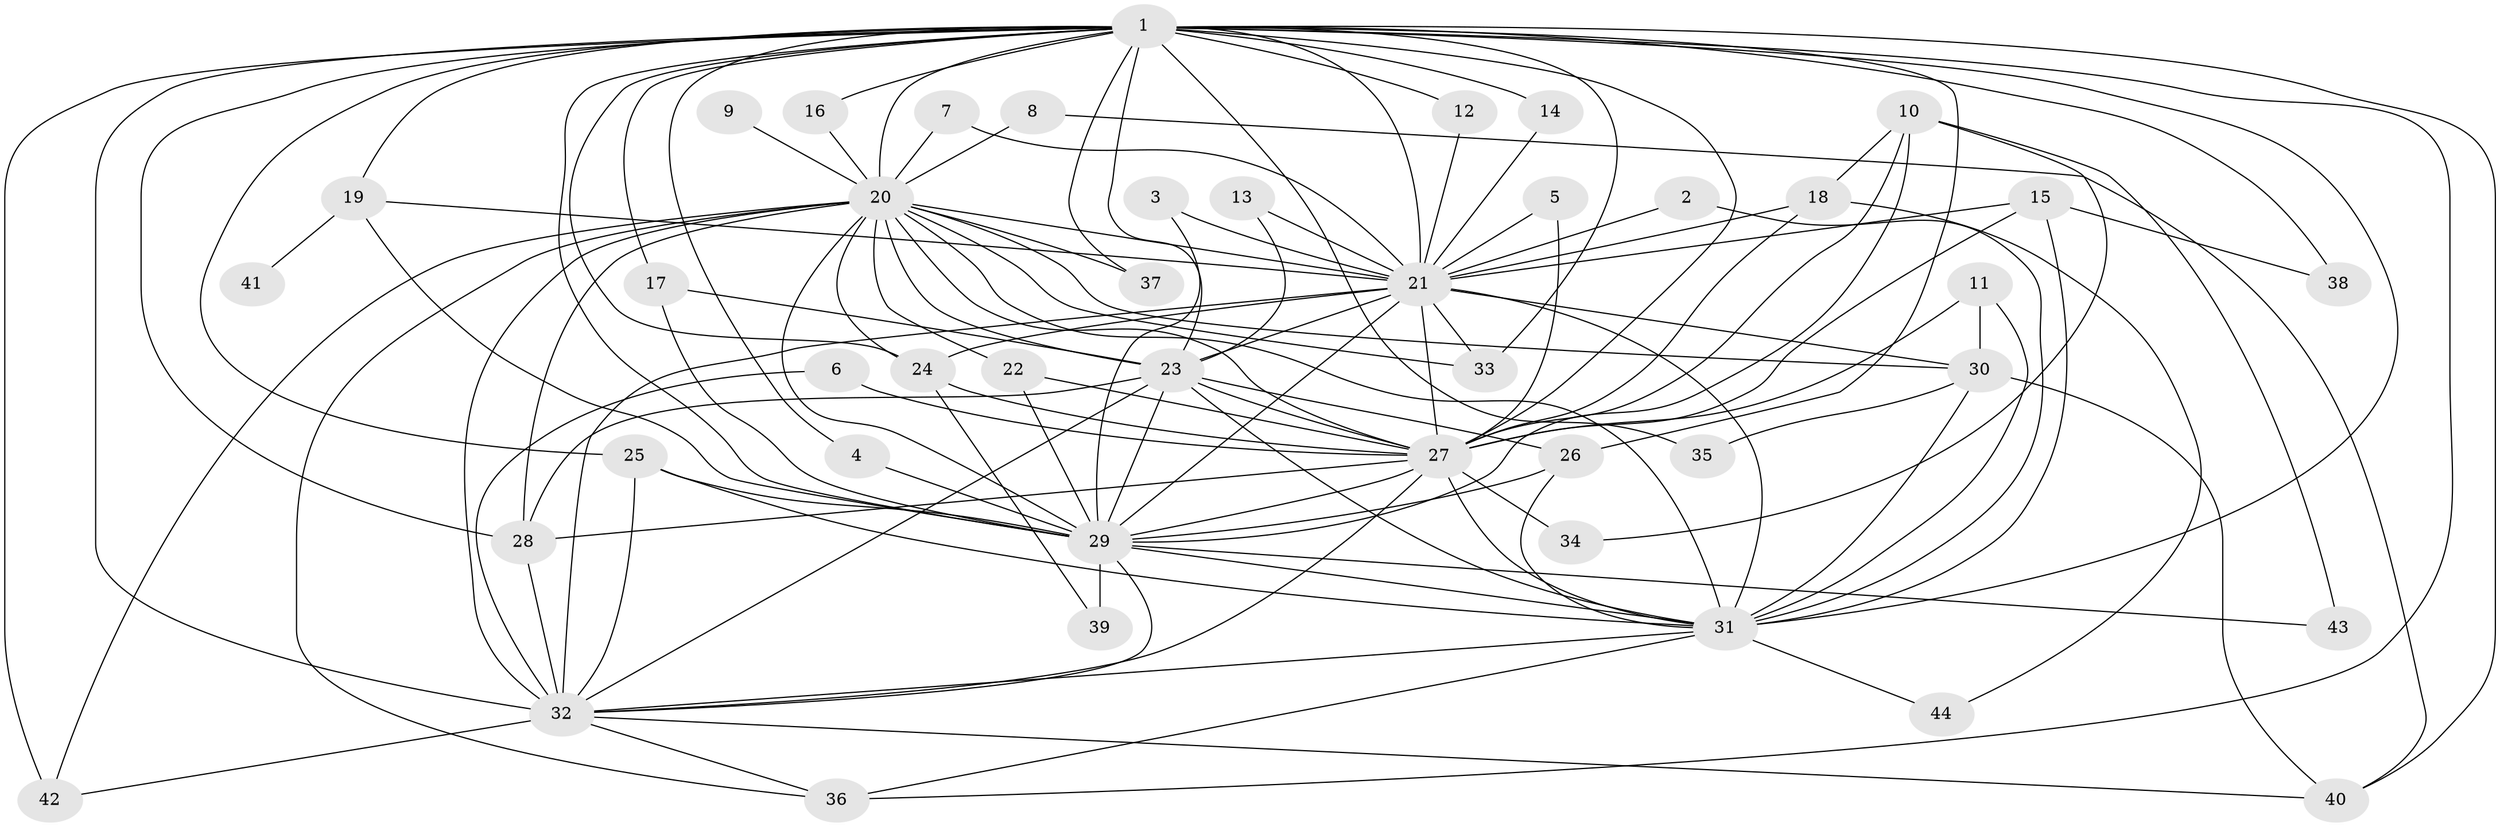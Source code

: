 // original degree distribution, {17: 0.011494252873563218, 23: 0.011494252873563218, 14: 0.011494252873563218, 21: 0.011494252873563218, 16: 0.022988505747126436, 22: 0.011494252873563218, 27: 0.011494252873563218, 20: 0.011494252873563218, 11: 0.011494252873563218, 8: 0.011494252873563218, 6: 0.011494252873563218, 4: 0.10344827586206896, 3: 0.19540229885057472, 5: 0.04597701149425287, 2: 0.5172413793103449}
// Generated by graph-tools (version 1.1) at 2025/25/03/09/25 03:25:43]
// undirected, 44 vertices, 119 edges
graph export_dot {
graph [start="1"]
  node [color=gray90,style=filled];
  1;
  2;
  3;
  4;
  5;
  6;
  7;
  8;
  9;
  10;
  11;
  12;
  13;
  14;
  15;
  16;
  17;
  18;
  19;
  20;
  21;
  22;
  23;
  24;
  25;
  26;
  27;
  28;
  29;
  30;
  31;
  32;
  33;
  34;
  35;
  36;
  37;
  38;
  39;
  40;
  41;
  42;
  43;
  44;
  1 -- 4 [weight=1.0];
  1 -- 12 [weight=1.0];
  1 -- 14 [weight=1.0];
  1 -- 16 [weight=1.0];
  1 -- 17 [weight=1.0];
  1 -- 19 [weight=1.0];
  1 -- 20 [weight=4.0];
  1 -- 21 [weight=5.0];
  1 -- 23 [weight=4.0];
  1 -- 24 [weight=1.0];
  1 -- 25 [weight=1.0];
  1 -- 26 [weight=2.0];
  1 -- 27 [weight=3.0];
  1 -- 28 [weight=1.0];
  1 -- 29 [weight=3.0];
  1 -- 31 [weight=3.0];
  1 -- 32 [weight=4.0];
  1 -- 33 [weight=1.0];
  1 -- 35 [weight=2.0];
  1 -- 36 [weight=1.0];
  1 -- 37 [weight=1.0];
  1 -- 38 [weight=1.0];
  1 -- 40 [weight=1.0];
  1 -- 42 [weight=1.0];
  2 -- 21 [weight=1.0];
  2 -- 31 [weight=1.0];
  3 -- 21 [weight=1.0];
  3 -- 29 [weight=1.0];
  4 -- 29 [weight=1.0];
  5 -- 21 [weight=1.0];
  5 -- 27 [weight=1.0];
  6 -- 27 [weight=1.0];
  6 -- 32 [weight=1.0];
  7 -- 20 [weight=1.0];
  7 -- 21 [weight=1.0];
  8 -- 20 [weight=1.0];
  8 -- 40 [weight=1.0];
  9 -- 20 [weight=2.0];
  10 -- 18 [weight=1.0];
  10 -- 27 [weight=1.0];
  10 -- 29 [weight=1.0];
  10 -- 34 [weight=1.0];
  10 -- 43 [weight=1.0];
  11 -- 27 [weight=1.0];
  11 -- 30 [weight=1.0];
  11 -- 31 [weight=1.0];
  12 -- 21 [weight=1.0];
  13 -- 21 [weight=1.0];
  13 -- 23 [weight=1.0];
  14 -- 21 [weight=1.0];
  15 -- 21 [weight=1.0];
  15 -- 27 [weight=1.0];
  15 -- 31 [weight=1.0];
  15 -- 38 [weight=1.0];
  16 -- 20 [weight=1.0];
  17 -- 23 [weight=1.0];
  17 -- 29 [weight=1.0];
  18 -- 21 [weight=2.0];
  18 -- 27 [weight=1.0];
  18 -- 44 [weight=1.0];
  19 -- 21 [weight=1.0];
  19 -- 29 [weight=1.0];
  19 -- 41 [weight=1.0];
  20 -- 21 [weight=1.0];
  20 -- 22 [weight=1.0];
  20 -- 23 [weight=3.0];
  20 -- 24 [weight=1.0];
  20 -- 27 [weight=1.0];
  20 -- 28 [weight=1.0];
  20 -- 29 [weight=1.0];
  20 -- 30 [weight=2.0];
  20 -- 31 [weight=2.0];
  20 -- 32 [weight=1.0];
  20 -- 33 [weight=1.0];
  20 -- 36 [weight=1.0];
  20 -- 37 [weight=1.0];
  20 -- 42 [weight=1.0];
  21 -- 23 [weight=1.0];
  21 -- 24 [weight=1.0];
  21 -- 27 [weight=1.0];
  21 -- 29 [weight=2.0];
  21 -- 30 [weight=2.0];
  21 -- 31 [weight=1.0];
  21 -- 32 [weight=1.0];
  21 -- 33 [weight=1.0];
  22 -- 27 [weight=1.0];
  22 -- 29 [weight=1.0];
  23 -- 26 [weight=1.0];
  23 -- 27 [weight=1.0];
  23 -- 28 [weight=1.0];
  23 -- 29 [weight=1.0];
  23 -- 31 [weight=1.0];
  23 -- 32 [weight=1.0];
  24 -- 27 [weight=1.0];
  24 -- 39 [weight=1.0];
  25 -- 29 [weight=2.0];
  25 -- 31 [weight=1.0];
  25 -- 32 [weight=1.0];
  26 -- 29 [weight=1.0];
  26 -- 31 [weight=1.0];
  27 -- 28 [weight=1.0];
  27 -- 29 [weight=1.0];
  27 -- 31 [weight=1.0];
  27 -- 32 [weight=1.0];
  27 -- 34 [weight=1.0];
  28 -- 32 [weight=1.0];
  29 -- 31 [weight=1.0];
  29 -- 32 [weight=1.0];
  29 -- 39 [weight=1.0];
  29 -- 43 [weight=1.0];
  30 -- 31 [weight=1.0];
  30 -- 35 [weight=1.0];
  30 -- 40 [weight=1.0];
  31 -- 32 [weight=1.0];
  31 -- 36 [weight=1.0];
  31 -- 44 [weight=1.0];
  32 -- 36 [weight=1.0];
  32 -- 40 [weight=1.0];
  32 -- 42 [weight=1.0];
}
